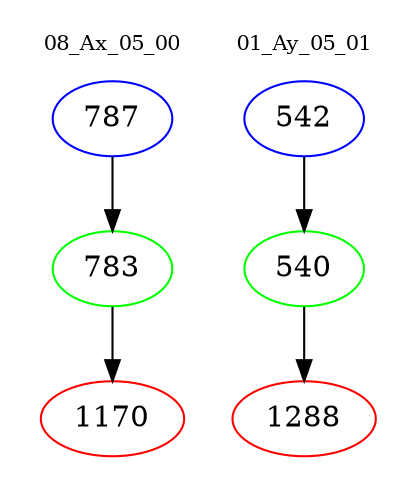 digraph{
subgraph cluster_0 {
color = white
label = "08_Ax_05_00";
fontsize=10;
T0_787 [label="787", color="blue"]
T0_787 -> T0_783 [color="black"]
T0_783 [label="783", color="green"]
T0_783 -> T0_1170 [color="black"]
T0_1170 [label="1170", color="red"]
}
subgraph cluster_1 {
color = white
label = "01_Ay_05_01";
fontsize=10;
T1_542 [label="542", color="blue"]
T1_542 -> T1_540 [color="black"]
T1_540 [label="540", color="green"]
T1_540 -> T1_1288 [color="black"]
T1_1288 [label="1288", color="red"]
}
}
